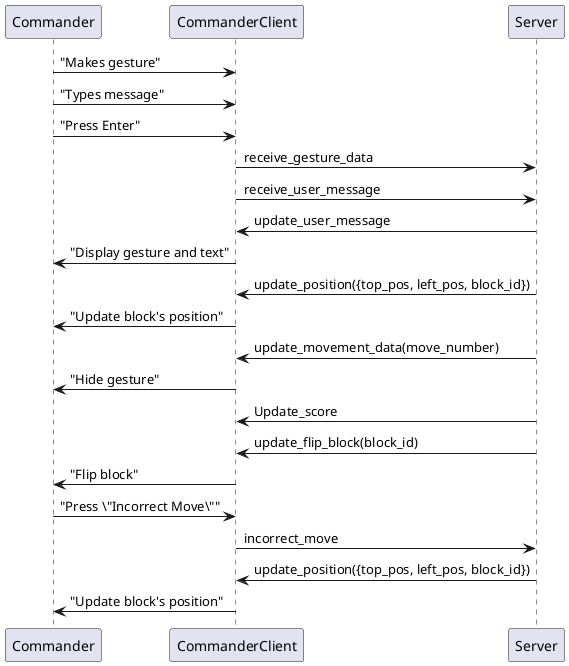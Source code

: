 @startuml
Commander -> CommanderClient: "Makes gesture"
Commander -> CommanderClient: "Types message"
Commander -> CommanderClient: "Press Enter"
CommanderClient -> Server: receive_gesture_data
CommanderClient -> Server: receive_user_message
Server -> CommanderClient: update_user_message
CommanderClient -> Commander: "Display gesture and text"
Server -> CommanderClient: update_position({top_pos, left_pos, block_id})
CommanderClient -> Commander: "Update block's position"
Server -> CommanderClient: update_movement_data(move_number)
CommanderClient -> Commander: "Hide gesture"
Server -> CommanderClient: Update_score
Server -> CommanderClient: update_flip_block(block_id)
CommanderClient -> Commander: "Flip block"
Commander -> CommanderClient: "Press \"Incorrect Move\""
CommanderClient -> Server: incorrect_move
Server -> CommanderClient: update_position({top_pos, left_pos, block_id})
CommanderClient -> Commander: "Update block's position"
@enduml
